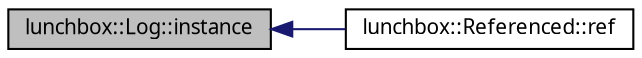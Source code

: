 digraph "lunchbox::Log::instance"
{
  edge [fontname="Sans",fontsize="10",labelfontname="Sans",labelfontsize="10"];
  node [fontname="Sans",fontsize="10",shape=record];
  rankdir="LR";
  Node1 [label="lunchbox::Log::instance",height=0.2,width=0.4,color="black", fillcolor="grey75", style="filled" fontcolor="black"];
  Node1 -> Node2 [dir="back",color="midnightblue",fontsize="10",style="solid",fontname="Sans"];
  Node2 [label="lunchbox::Referenced::ref",height=0.2,width=0.4,color="black", fillcolor="white", style="filled",URL="$classlunchbox_1_1_referenced.html#abfeae4d48edb2d1ea4204b1851f461c6",tooltip="Increase the reference count. "];
}
